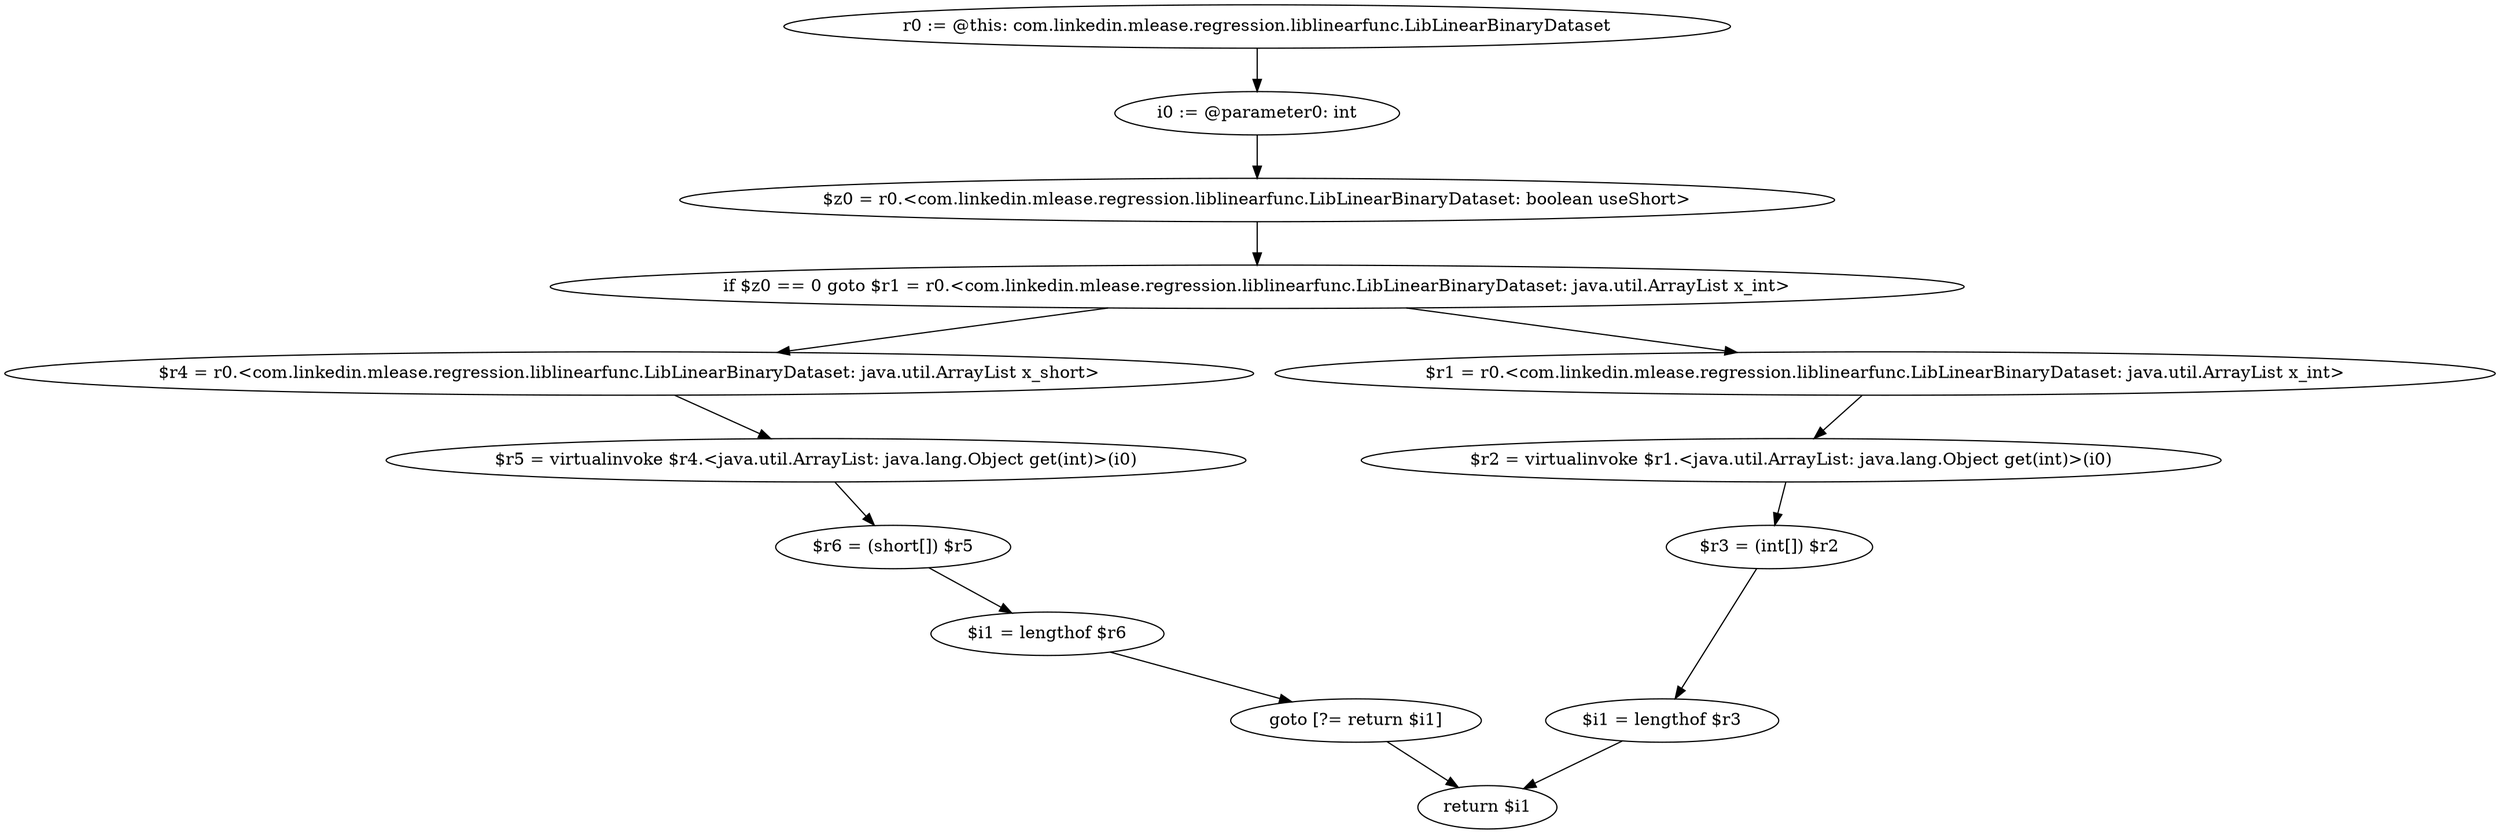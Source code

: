 digraph "unitGraph" {
    "r0 := @this: com.linkedin.mlease.regression.liblinearfunc.LibLinearBinaryDataset"
    "i0 := @parameter0: int"
    "$z0 = r0.<com.linkedin.mlease.regression.liblinearfunc.LibLinearBinaryDataset: boolean useShort>"
    "if $z0 == 0 goto $r1 = r0.<com.linkedin.mlease.regression.liblinearfunc.LibLinearBinaryDataset: java.util.ArrayList x_int>"
    "$r4 = r0.<com.linkedin.mlease.regression.liblinearfunc.LibLinearBinaryDataset: java.util.ArrayList x_short>"
    "$r5 = virtualinvoke $r4.<java.util.ArrayList: java.lang.Object get(int)>(i0)"
    "$r6 = (short[]) $r5"
    "$i1 = lengthof $r6"
    "goto [?= return $i1]"
    "$r1 = r0.<com.linkedin.mlease.regression.liblinearfunc.LibLinearBinaryDataset: java.util.ArrayList x_int>"
    "$r2 = virtualinvoke $r1.<java.util.ArrayList: java.lang.Object get(int)>(i0)"
    "$r3 = (int[]) $r2"
    "$i1 = lengthof $r3"
    "return $i1"
    "r0 := @this: com.linkedin.mlease.regression.liblinearfunc.LibLinearBinaryDataset"->"i0 := @parameter0: int";
    "i0 := @parameter0: int"->"$z0 = r0.<com.linkedin.mlease.regression.liblinearfunc.LibLinearBinaryDataset: boolean useShort>";
    "$z0 = r0.<com.linkedin.mlease.regression.liblinearfunc.LibLinearBinaryDataset: boolean useShort>"->"if $z0 == 0 goto $r1 = r0.<com.linkedin.mlease.regression.liblinearfunc.LibLinearBinaryDataset: java.util.ArrayList x_int>";
    "if $z0 == 0 goto $r1 = r0.<com.linkedin.mlease.regression.liblinearfunc.LibLinearBinaryDataset: java.util.ArrayList x_int>"->"$r4 = r0.<com.linkedin.mlease.regression.liblinearfunc.LibLinearBinaryDataset: java.util.ArrayList x_short>";
    "if $z0 == 0 goto $r1 = r0.<com.linkedin.mlease.regression.liblinearfunc.LibLinearBinaryDataset: java.util.ArrayList x_int>"->"$r1 = r0.<com.linkedin.mlease.regression.liblinearfunc.LibLinearBinaryDataset: java.util.ArrayList x_int>";
    "$r4 = r0.<com.linkedin.mlease.regression.liblinearfunc.LibLinearBinaryDataset: java.util.ArrayList x_short>"->"$r5 = virtualinvoke $r4.<java.util.ArrayList: java.lang.Object get(int)>(i0)";
    "$r5 = virtualinvoke $r4.<java.util.ArrayList: java.lang.Object get(int)>(i0)"->"$r6 = (short[]) $r5";
    "$r6 = (short[]) $r5"->"$i1 = lengthof $r6";
    "$i1 = lengthof $r6"->"goto [?= return $i1]";
    "goto [?= return $i1]"->"return $i1";
    "$r1 = r0.<com.linkedin.mlease.regression.liblinearfunc.LibLinearBinaryDataset: java.util.ArrayList x_int>"->"$r2 = virtualinvoke $r1.<java.util.ArrayList: java.lang.Object get(int)>(i0)";
    "$r2 = virtualinvoke $r1.<java.util.ArrayList: java.lang.Object get(int)>(i0)"->"$r3 = (int[]) $r2";
    "$r3 = (int[]) $r2"->"$i1 = lengthof $r3";
    "$i1 = lengthof $r3"->"return $i1";
}
